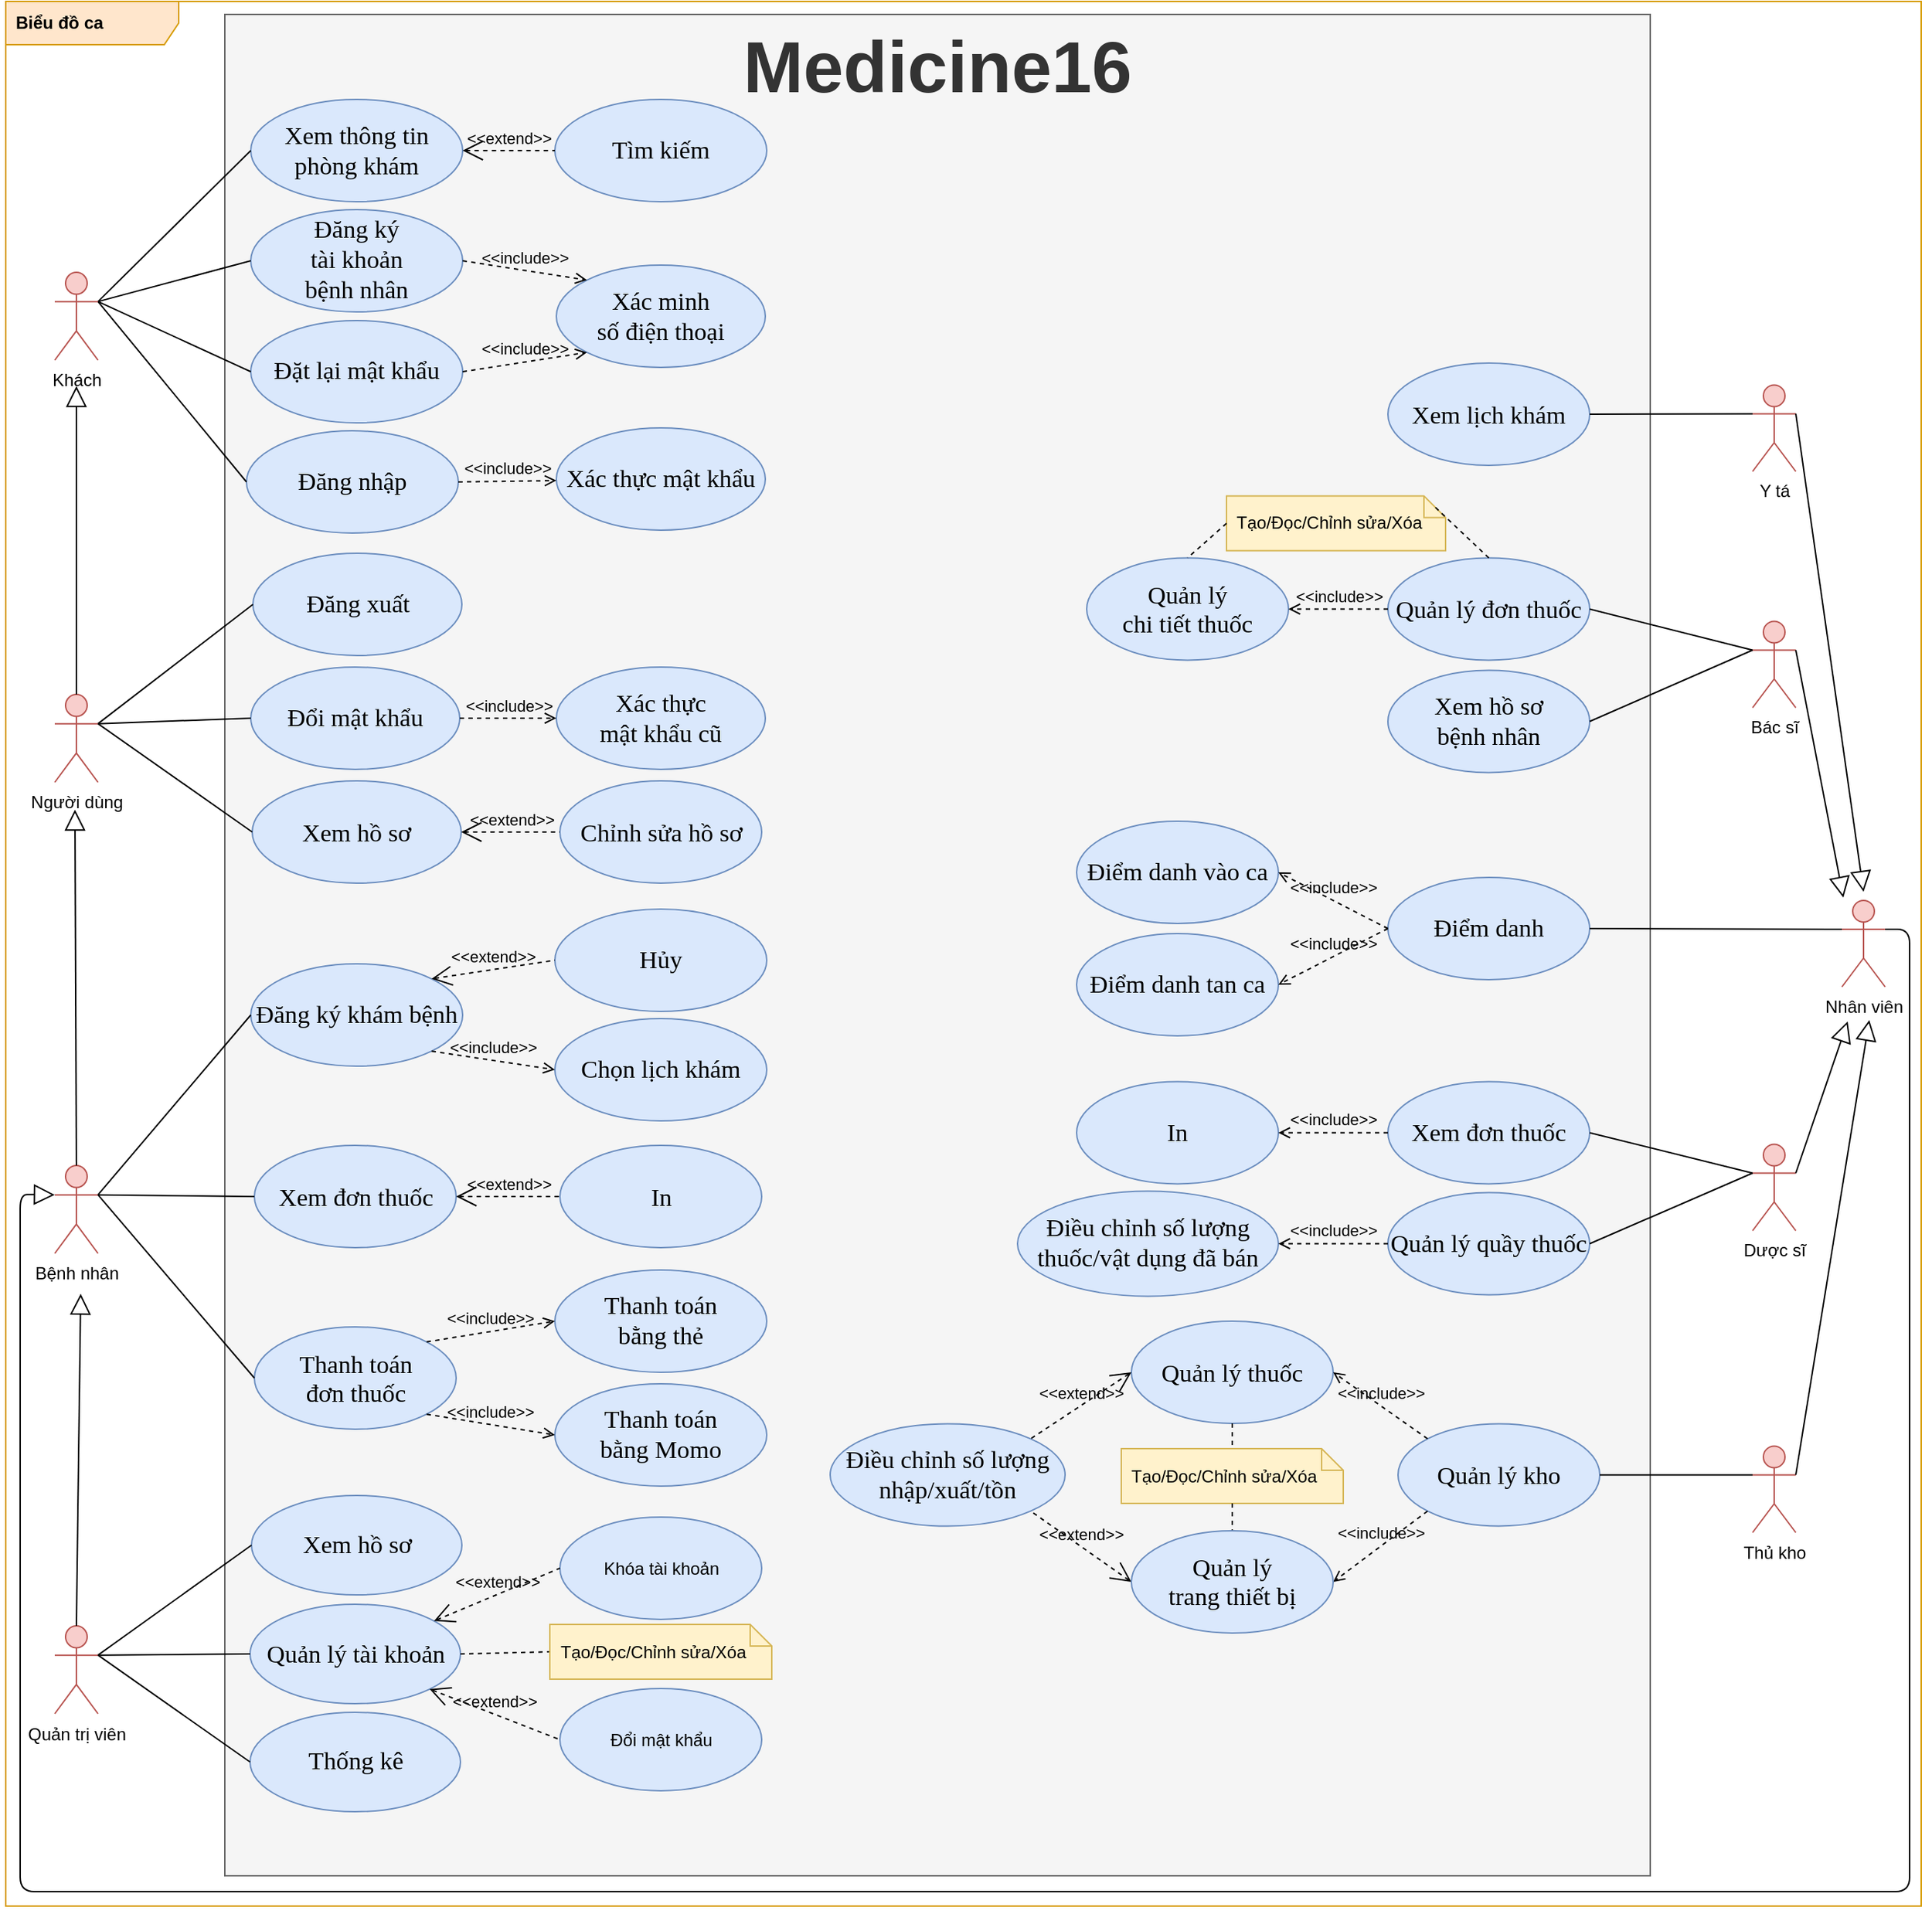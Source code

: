 <mxfile><diagram id="MBymZvRxtM8xUYwRDWeC" name="ca"><mxGraphModel dx="560" dy="373" grid="0" gridSize="10" guides="1" tooltips="1" connect="1" arrows="1" fold="1" page="0" pageScale="1" pageWidth="850" pageHeight="1100" math="0" shadow="0"><root><mxCell id="0"/><mxCell id="1" parent="0"/><mxCell id="150" value="&lt;b&gt;Biểu đồ ca&lt;/b&gt;" style="shape=umlFrame;whiteSpace=wrap;html=1;width=120;height=30;boundedLbl=1;verticalAlign=middle;align=left;spacingLeft=5;fillColor=#ffe6cc;strokeColor=#d79b00;swimlaneFillColor=#FFFFFF;" parent="1" vertex="1"><mxGeometry x="401" y="250" width="1329" height="1322" as="geometry"/></mxCell><mxCell id="11" value="&lt;font style=&quot;font-size: 50px&quot;&gt;Medicine16&lt;/font&gt;" style="shape=rect;html=1;verticalAlign=top;fontStyle=1;whiteSpace=wrap;align=center;fillColor=#f5f5f5;strokeColor=#666666;fontColor=#333333;" parent="1" vertex="1"><mxGeometry x="553" y="259" width="989" height="1292" as="geometry"/></mxCell><mxCell id="12" value="&lt;font face=&quot;times new roman, serif&quot;&gt;&lt;span style=&quot;font-size: 17.333px&quot;&gt;Đăng ký&lt;br&gt;tài khoản&lt;br&gt;bệnh nhân&lt;/span&gt;&lt;/font&gt;" style="ellipse;whiteSpace=wrap;html=1;fillColor=#dae8fc;strokeColor=#6c8ebf;" parent="1" vertex="1"><mxGeometry x="571" y="394.5" width="147" height="71" as="geometry"/></mxCell><mxCell id="14" value="" style="edgeStyle=none;html=1;endArrow=none;verticalAlign=bottom;exitX=0;exitY=0.5;exitDx=0;exitDy=0;entryX=1;entryY=0.333;entryDx=0;entryDy=0;entryPerimeter=0;" parent="1" source="12" target="54" edge="1"><mxGeometry width="160" relative="1" as="geometry"><mxPoint x="812" y="527" as="sourcePoint"/><mxPoint x="446" y="470" as="targetPoint"/></mxGeometry></mxCell><mxCell id="15" value="&lt;font face=&quot;times new roman, serif&quot;&gt;&lt;span style=&quot;font-size: 17.333px&quot;&gt;Đăng nhập&lt;/span&gt;&lt;/font&gt;" style="ellipse;whiteSpace=wrap;html=1;fillColor=#dae8fc;strokeColor=#6c8ebf;" parent="1" vertex="1"><mxGeometry x="568" y="548" width="147" height="71" as="geometry"/></mxCell><mxCell id="16" value="" style="edgeStyle=none;html=1;endArrow=none;verticalAlign=bottom;entryX=1;entryY=0.333;entryDx=0;entryDy=0;entryPerimeter=0;exitX=0;exitY=0.5;exitDx=0;exitDy=0;" parent="1" source="15" target="54" edge="1"><mxGeometry width="160" relative="1" as="geometry"><mxPoint x="997.5" y="403" as="sourcePoint"/><mxPoint x="446" y="470" as="targetPoint"/></mxGeometry></mxCell><mxCell id="17" value="&lt;font face=&quot;times new roman, serif&quot;&gt;&lt;span style=&quot;font-size: 17.333px&quot;&gt;Xem thông tin phòng khám&lt;/span&gt;&lt;/font&gt;" style="ellipse;whiteSpace=wrap;html=1;fillColor=#dae8fc;strokeColor=#6c8ebf;" parent="1" vertex="1"><mxGeometry x="571" y="318" width="147" height="71" as="geometry"/></mxCell><mxCell id="18" value="" style="edgeStyle=none;html=1;endArrow=none;verticalAlign=bottom;exitX=0;exitY=0.5;exitDx=0;exitDy=0;entryX=1;entryY=0.333;entryDx=0;entryDy=0;entryPerimeter=0;" parent="1" source="17" target="54" edge="1"><mxGeometry width="160" relative="1" as="geometry"><mxPoint x="997.5" y="469" as="sourcePoint"/><mxPoint x="446" y="470" as="targetPoint"/></mxGeometry></mxCell><mxCell id="19" value="&lt;font face=&quot;times new roman, serif&quot;&gt;&lt;span style=&quot;font-size: 17.333px&quot;&gt;Xác thực mật khẩu&lt;/span&gt;&lt;/font&gt;" style="ellipse;whiteSpace=wrap;html=1;fillColor=#dae8fc;strokeColor=#6c8ebf;" parent="1" vertex="1"><mxGeometry x="783" y="546" width="145" height="71" as="geometry"/></mxCell><mxCell id="20" value="&amp;lt;&amp;lt;include&amp;gt;&amp;gt;" style="edgeStyle=none;html=1;endArrow=open;verticalAlign=bottom;dashed=1;labelBackgroundColor=none;exitX=1;exitY=0.5;exitDx=0;exitDy=0;" parent="1" source="15" target="19" edge="1"><mxGeometry width="160" relative="1" as="geometry"><mxPoint x="317.0" y="270" as="sourcePoint"/><mxPoint x="921.5" y="710" as="targetPoint"/></mxGeometry></mxCell><mxCell id="21" value="&lt;font face=&quot;times new roman, serif&quot;&gt;&lt;span style=&quot;font-size: 17.333px&quot;&gt;Xác minh&lt;br&gt;số điện thoại&lt;/span&gt;&lt;/font&gt;" style="ellipse;whiteSpace=wrap;html=1;fillColor=#dae8fc;strokeColor=#6c8ebf;" parent="1" vertex="1"><mxGeometry x="783" y="433" width="145" height="71" as="geometry"/></mxCell><mxCell id="22" value="&amp;lt;&amp;lt;include&amp;gt;&amp;gt;" style="edgeStyle=none;html=1;endArrow=open;verticalAlign=bottom;dashed=1;labelBackgroundColor=none;exitX=1;exitY=0.5;exitDx=0;exitDy=0;entryX=0;entryY=0;entryDx=0;entryDy=0;" parent="1" source="12" target="21" edge="1"><mxGeometry width="160" relative="1" as="geometry"><mxPoint x="581.0" y="560" as="sourcePoint"/><mxPoint x="816.5" y="482" as="targetPoint"/></mxGeometry></mxCell><mxCell id="23" value="&lt;font face=&quot;times new roman, serif&quot;&gt;&lt;span style=&quot;font-size: 17.333px&quot;&gt;Đặt lại mật khẩu&lt;/span&gt;&lt;/font&gt;" style="ellipse;whiteSpace=wrap;html=1;fillColor=#dae8fc;strokeColor=#6c8ebf;" parent="1" vertex="1"><mxGeometry x="571" y="471.5" width="147" height="71" as="geometry"/></mxCell><mxCell id="24" value="" style="edgeStyle=none;html=1;endArrow=none;verticalAlign=bottom;exitX=0;exitY=0.5;exitDx=0;exitDy=0;entryX=1;entryY=0.333;entryDx=0;entryDy=0;entryPerimeter=0;" parent="1" source="23" target="54" edge="1"><mxGeometry width="160" relative="1" as="geometry"><mxPoint x="997.5" y="566" as="sourcePoint"/><mxPoint x="446" y="470" as="targetPoint"/></mxGeometry></mxCell><mxCell id="25" value="&amp;lt;&amp;lt;include&amp;gt;&amp;gt;" style="edgeStyle=none;html=1;endArrow=open;verticalAlign=bottom;dashed=1;labelBackgroundColor=none;exitX=1;exitY=0.5;exitDx=0;exitDy=0;entryX=0;entryY=1;entryDx=0;entryDy=0;" parent="1" source="23" target="21" edge="1"><mxGeometry width="160" relative="1" as="geometry"><mxPoint x="581.0" y="463" as="sourcePoint"/><mxPoint x="884.5" y="558" as="targetPoint"/></mxGeometry></mxCell><mxCell id="43" value="&lt;span style=&quot;font-size: 13.0pt ; line-height: 115% ; font-family: &amp;#34;times new roman&amp;#34; , serif&quot;&gt;Xem hồ sơ&lt;/span&gt;" style="ellipse;whiteSpace=wrap;html=1;fillColor=#dae8fc;strokeColor=#6c8ebf;" parent="1" vertex="1"><mxGeometry x="572" y="791" width="145" height="71" as="geometry"/></mxCell><mxCell id="44" value="Người dùng" style="shape=umlActor;verticalLabelPosition=bottom;verticalAlign=top;html=1;fillColor=#f8cecc;strokeColor=#b85450;" parent="1" vertex="1"><mxGeometry x="435" y="731" width="30" height="61" as="geometry"/></mxCell><mxCell id="45" value="" style="edgeStyle=none;html=1;endArrow=none;verticalAlign=bottom;exitX=1;exitY=0.333;exitDx=0;exitDy=0;exitPerimeter=0;entryX=0;entryY=0.5;entryDx=0;entryDy=0;" parent="1" source="44" target="43" edge="1"><mxGeometry width="160" relative="1" as="geometry"><mxPoint x="475" y="730" as="sourcePoint"/><mxPoint x="585" y="694" as="targetPoint"/></mxGeometry></mxCell><mxCell id="46" value="&lt;span style=&quot;font-size: 13.0pt ; line-height: 115% ; font-family: &amp;#34;times new roman&amp;#34; , serif&quot;&gt;Chỉnh sửa hồ sơ&lt;/span&gt;" style="ellipse;whiteSpace=wrap;html=1;fillColor=#dae8fc;strokeColor=#6c8ebf;" parent="1" vertex="1"><mxGeometry x="785.5" y="791" width="140" height="71" as="geometry"/></mxCell><mxCell id="47" value="&amp;lt;&amp;lt;extend&amp;gt;&amp;gt;" style="edgeStyle=none;html=1;startArrow=open;endArrow=none;startSize=12;verticalAlign=bottom;dashed=1;labelBackgroundColor=none;exitX=1;exitY=0.5;exitDx=0;exitDy=0;entryX=0;entryY=0.5;entryDx=0;entryDy=0;" parent="1" source="43" target="46" edge="1"><mxGeometry width="160" relative="1" as="geometry"><mxPoint x="736" y="790" as="sourcePoint"/><mxPoint x="896" y="790" as="targetPoint"/></mxGeometry></mxCell><mxCell id="48" value="&lt;font face=&quot;times new roman, serif&quot;&gt;&lt;span style=&quot;font-size: 17.333px&quot;&gt;Đăng xuất&lt;/span&gt;&lt;/font&gt;" style="ellipse;whiteSpace=wrap;html=1;fillColor=#dae8fc;strokeColor=#6c8ebf;" parent="1" vertex="1"><mxGeometry x="572.5" y="633" width="145" height="71" as="geometry"/></mxCell><mxCell id="49" value="" style="edgeStyle=none;html=1;endArrow=none;verticalAlign=bottom;exitX=1;exitY=0.333;exitDx=0;exitDy=0;exitPerimeter=0;entryX=0;entryY=0.5;entryDx=0;entryDy=0;" parent="1" source="44" target="48" edge="1"><mxGeometry width="160" relative="1" as="geometry"><mxPoint x="490" y="725" as="sourcePoint"/><mxPoint x="600" y="772" as="targetPoint"/></mxGeometry></mxCell><mxCell id="50" value="&lt;font face=&quot;times new roman, serif&quot;&gt;&lt;span style=&quot;font-size: 17.333px&quot;&gt;Đổi mật khẩu&lt;/span&gt;&lt;/font&gt;" style="ellipse;whiteSpace=wrap;html=1;fillColor=#dae8fc;strokeColor=#6c8ebf;" parent="1" vertex="1"><mxGeometry x="571" y="712" width="145" height="71" as="geometry"/></mxCell><mxCell id="51" value="" style="edgeStyle=none;html=1;endArrow=none;verticalAlign=bottom;exitX=1;exitY=0.333;exitDx=0;exitDy=0;exitPerimeter=0;entryX=0;entryY=0.5;entryDx=0;entryDy=0;" parent="1" source="44" target="50" edge="1"><mxGeometry width="160" relative="1" as="geometry"><mxPoint x="475" y="723" as="sourcePoint"/><mxPoint x="582.5" y="678" as="targetPoint"/></mxGeometry></mxCell><mxCell id="52" value="&lt;font face=&quot;times new roman, serif&quot;&gt;&lt;span style=&quot;font-size: 17.333px&quot;&gt;Xác thực&lt;br&gt;mật khẩu cũ&lt;/span&gt;&lt;/font&gt;" style="ellipse;whiteSpace=wrap;html=1;fillColor=#dae8fc;strokeColor=#6c8ebf;" parent="1" vertex="1"><mxGeometry x="783" y="712" width="145" height="71" as="geometry"/></mxCell><mxCell id="53" value="&amp;lt;&amp;lt;include&amp;gt;&amp;gt;" style="edgeStyle=none;html=1;endArrow=open;verticalAlign=bottom;dashed=1;labelBackgroundColor=none;exitX=1;exitY=0.5;exitDx=0;exitDy=0;entryX=0;entryY=0.5;entryDx=0;entryDy=0;" parent="1" source="50" target="52" edge="1"><mxGeometry width="160" relative="1" as="geometry"><mxPoint x="803.001" y="884.002" as="sourcePoint"/><mxPoint x="793" y="751" as="targetPoint"/></mxGeometry></mxCell><mxCell id="54" value="Khách" style="shape=umlActor;verticalLabelPosition=bottom;verticalAlign=top;html=1;fillColor=#f8cecc;strokeColor=#b85450;" parent="1" vertex="1"><mxGeometry x="435" y="438" width="30" height="61" as="geometry"/></mxCell><mxCell id="55" value="" style="edgeStyle=none;html=1;endArrow=block;endFill=0;endSize=12;verticalAlign=bottom;exitX=0.5;exitY=0;exitDx=0;exitDy=0;exitPerimeter=0;" parent="1" source="44" edge="1"><mxGeometry width="160" relative="1" as="geometry"><mxPoint x="665" y="647" as="sourcePoint"/><mxPoint x="450" y="517" as="targetPoint"/></mxGeometry></mxCell><mxCell id="73" value="&lt;span lang=&quot;EN-US&quot; style=&quot;font-size: 13.0pt ; line-height: 115% ; font-family: &amp;#34;times new roman&amp;#34; , serif&quot;&gt;Quản&lt;/span&gt;&lt;span style=&quot;font-size: 13.0pt ; line-height: 115% ; font-family: &amp;#34;times new roman&amp;#34; , serif&quot;&gt; lý tài khoản&lt;/span&gt;" style="ellipse;whiteSpace=wrap;html=1;fillColor=#dae8fc;strokeColor=#6c8ebf;" parent="1" vertex="1"><mxGeometry x="570.5" y="1362.5" width="146" height="69" as="geometry"/></mxCell><mxCell id="74" value="Quản trị viên" style="shape=umlActor;verticalLabelPosition=bottom;verticalAlign=top;html=1;fillColor=#f8cecc;strokeColor=#b85450;" parent="1" vertex="1"><mxGeometry x="435" y="1377.5" width="30" height="61" as="geometry"/></mxCell><mxCell id="75" value="" style="edgeStyle=none;html=1;endArrow=none;verticalAlign=bottom;exitX=1;exitY=0.333;exitDx=0;exitDy=0;exitPerimeter=0;entryX=0;entryY=0.5;entryDx=0;entryDy=0;" parent="1" source="74" target="73" edge="1"><mxGeometry width="160" relative="1" as="geometry"><mxPoint x="461" y="1439.5" as="sourcePoint"/><mxPoint x="741" y="1544.5" as="targetPoint"/></mxGeometry></mxCell><mxCell id="76" value="" style="endArrow=none;dashed=1;html=1;entryX=0;entryY=0.5;entryDx=0;entryDy=0;entryPerimeter=0;exitX=1;exitY=0.5;exitDx=0;exitDy=0;" parent="1" source="73" target="77" edge="1"><mxGeometry width="50" height="50" relative="1" as="geometry"><mxPoint x="717" y="1393.5" as="sourcePoint"/><mxPoint x="761.0" y="1399.5" as="targetPoint"/></mxGeometry></mxCell><mxCell id="77" value="Tạo/Đọc/Chỉnh sửa/Xóa" style="shape=note;size=15;spacingLeft=5;align=left;whiteSpace=wrap;fillColor=#fff2cc;strokeColor=#d6b656;" parent="1" vertex="1"><mxGeometry x="778.5" y="1376.5" width="154" height="38" as="geometry"/></mxCell><mxCell id="78" value="&lt;span style=&quot;text-align: left&quot;&gt;Khóa tài khoản&lt;/span&gt;" style="ellipse;whiteSpace=wrap;html=1;fillColor=#dae8fc;strokeColor=#6c8ebf;" parent="1" vertex="1"><mxGeometry x="785.5" y="1302" width="140" height="71" as="geometry"/></mxCell><mxCell id="79" value="&amp;lt;&amp;lt;extend&amp;gt;&amp;gt;" style="edgeStyle=none;html=1;startArrow=open;endArrow=none;startSize=12;verticalAlign=bottom;dashed=1;labelBackgroundColor=none;entryX=0;entryY=0.5;entryDx=0;entryDy=0;" parent="1" source="73" target="78" edge="1"><mxGeometry width="160" relative="1" as="geometry"><mxPoint x="713" y="1400.5" as="sourcePoint"/><mxPoint x="889" y="1436.5" as="targetPoint"/></mxGeometry></mxCell><mxCell id="80" value="&lt;span style=&quot;text-align: left&quot;&gt;Đổi mật khẩu&lt;/span&gt;" style="ellipse;whiteSpace=wrap;html=1;fillColor=#dae8fc;strokeColor=#6c8ebf;" parent="1" vertex="1"><mxGeometry x="785.5" y="1421" width="140" height="71" as="geometry"/></mxCell><mxCell id="81" value="&amp;lt;&amp;lt;extend&amp;gt;&amp;gt;" style="edgeStyle=none;html=1;startArrow=open;endArrow=none;startSize=12;verticalAlign=bottom;dashed=1;labelBackgroundColor=none;entryX=0;entryY=0.5;entryDx=0;entryDy=0;exitX=1;exitY=1;exitDx=0;exitDy=0;" parent="1" source="73" target="80" edge="1"><mxGeometry width="160" relative="1" as="geometry"><mxPoint x="706.848" y="1387.605" as="sourcePoint"/><mxPoint x="899" y="1446.5" as="targetPoint"/></mxGeometry></mxCell><mxCell id="82" value="&lt;font face=&quot;times new roman, serif&quot;&gt;&lt;span style=&quot;font-size: 17.333px&quot;&gt;Thống kê&lt;/span&gt;&lt;/font&gt;" style="ellipse;whiteSpace=wrap;html=1;fillColor=#dae8fc;strokeColor=#6c8ebf;" parent="1" vertex="1"><mxGeometry x="570.5" y="1437.5" width="146" height="69" as="geometry"/></mxCell><mxCell id="83" value="" style="edgeStyle=none;html=1;endArrow=none;verticalAlign=bottom;entryX=0;entryY=0.5;entryDx=0;entryDy=0;exitX=1;exitY=0.333;exitDx=0;exitDy=0;exitPerimeter=0;" parent="1" source="74" target="82" edge="1"><mxGeometry width="160" relative="1" as="geometry"><mxPoint x="475" y="1467.5" as="sourcePoint"/><mxPoint x="578.0" y="1409.5" as="targetPoint"/></mxGeometry></mxCell><mxCell id="85" value="Bệnh nhân" style="shape=umlActor;verticalLabelPosition=bottom;verticalAlign=top;html=1;fillColor=#f8cecc;strokeColor=#b85450;" parent="1" vertex="1"><mxGeometry x="435" y="1058" width="30" height="61" as="geometry"/></mxCell><mxCell id="86" value="&lt;font face=&quot;times new roman, serif&quot;&gt;&lt;span style=&quot;font-size: 17.333px&quot;&gt;Đăng ký khám bệnh&lt;/span&gt;&lt;/font&gt;" style="ellipse;whiteSpace=wrap;html=1;fillColor=#dae8fc;strokeColor=#6c8ebf;" parent="1" vertex="1"><mxGeometry x="571" y="918" width="147" height="71" as="geometry"/></mxCell><mxCell id="87" value="" style="edgeStyle=none;html=1;endArrow=none;verticalAlign=bottom;exitX=0;exitY=0.5;exitDx=0;exitDy=0;entryX=1;entryY=0.333;entryDx=0;entryDy=0;entryPerimeter=0;" parent="1" source="86" target="85" edge="1"><mxGeometry width="160" relative="1" as="geometry"><mxPoint x="419.5" y="1128" as="sourcePoint"/><mxPoint x="529.5" y="994" as="targetPoint"/></mxGeometry></mxCell><mxCell id="88" value="&lt;font face=&quot;times new roman, serif&quot;&gt;&lt;span style=&quot;font-size: 17.333px&quot;&gt;Chọn lịch khám&lt;/span&gt;&lt;/font&gt;" style="ellipse;whiteSpace=wrap;html=1;fillColor=#dae8fc;strokeColor=#6c8ebf;" parent="1" vertex="1"><mxGeometry x="782" y="956" width="147" height="71" as="geometry"/></mxCell><mxCell id="89" value="&amp;lt;&amp;lt;include&amp;gt;&amp;gt;" style="edgeStyle=none;html=1;endArrow=open;verticalAlign=bottom;dashed=1;labelBackgroundColor=none;entryX=0;entryY=0.5;entryDx=0;entryDy=0;exitX=1;exitY=1;exitDx=0;exitDy=0;" parent="1" source="86" target="88" edge="1"><mxGeometry width="160" relative="1" as="geometry"><mxPoint x="563" y="1023" as="sourcePoint"/><mxPoint x="723" y="1023" as="targetPoint"/></mxGeometry></mxCell><mxCell id="90" value="&lt;font face=&quot;times new roman, serif&quot;&gt;&lt;span style=&quot;font-size: 17.333px&quot;&gt;Hủy&lt;/span&gt;&lt;/font&gt;" style="ellipse;whiteSpace=wrap;html=1;fillColor=#dae8fc;strokeColor=#6c8ebf;" parent="1" vertex="1"><mxGeometry x="782" y="880" width="147" height="71" as="geometry"/></mxCell><mxCell id="91" value="&amp;lt;&amp;lt;extend&amp;gt;&amp;gt;" style="edgeStyle=none;html=1;startArrow=open;endArrow=none;startSize=12;verticalAlign=bottom;dashed=1;labelBackgroundColor=none;entryX=0;entryY=0.5;entryDx=0;entryDy=0;exitX=1;exitY=0;exitDx=0;exitDy=0;" parent="1" source="86" target="90" edge="1"><mxGeometry width="160" relative="1" as="geometry"><mxPoint x="766" y="935" as="sourcePoint"/><mxPoint x="715" y="822" as="targetPoint"/></mxGeometry></mxCell><mxCell id="92" value="&lt;span style=&quot;font-size: 13pt ; line-height: 19.933px ; font-family: &amp;#34;times new roman&amp;#34; , serif&quot;&gt;Xem đơn thuốc&lt;/span&gt;" style="ellipse;whiteSpace=wrap;html=1;fillColor=#dae8fc;strokeColor=#6c8ebf;" parent="1" vertex="1"><mxGeometry x="573.5" y="1044" width="140" height="71" as="geometry"/></mxCell><mxCell id="93" value="" style="edgeStyle=none;html=1;endArrow=none;verticalAlign=bottom;entryX=1;entryY=0.333;entryDx=0;entryDy=0;entryPerimeter=0;exitX=0;exitY=0.5;exitDx=0;exitDy=0;" parent="1" source="92" target="85" edge="1"><mxGeometry width="160" relative="1" as="geometry"><mxPoint x="546" y="1154" as="sourcePoint"/><mxPoint x="546" y="1171" as="targetPoint"/></mxGeometry></mxCell><mxCell id="94" value="&lt;span style=&quot;font-size: 13pt ; line-height: 19.933px ; font-family: &amp;#34;times new roman&amp;#34; , serif&quot;&gt;In&lt;/span&gt;" style="ellipse;whiteSpace=wrap;html=1;fillColor=#dae8fc;strokeColor=#6c8ebf;" parent="1" vertex="1"><mxGeometry x="785.5" y="1044" width="140" height="71" as="geometry"/></mxCell><mxCell id="95" value="&amp;lt;&amp;lt;extend&amp;gt;&amp;gt;" style="edgeStyle=none;html=1;startArrow=open;endArrow=none;startSize=12;verticalAlign=bottom;dashed=1;labelBackgroundColor=none;entryX=0;entryY=0.5;entryDx=0;entryDy=0;exitX=1;exitY=0.5;exitDx=0;exitDy=0;" parent="1" source="92" target="94" edge="1"><mxGeometry width="160" relative="1" as="geometry"><mxPoint x="717" y="1191" as="sourcePoint"/><mxPoint x="795.5" y="919" as="targetPoint"/></mxGeometry></mxCell><mxCell id="96" value="&lt;span style=&quot;font-size: 13pt ; line-height: 19.933px ; font-family: &amp;#34;times new roman&amp;#34; , serif&quot;&gt;Thanh toán&lt;br&gt;đơn thuốc&lt;/span&gt;" style="ellipse;whiteSpace=wrap;html=1;fillColor=#dae8fc;strokeColor=#6c8ebf;" parent="1" vertex="1"><mxGeometry x="573.5" y="1170" width="140" height="71" as="geometry"/></mxCell><mxCell id="97" value="" style="edgeStyle=none;html=1;endArrow=none;verticalAlign=bottom;exitX=0;exitY=0.5;exitDx=0;exitDy=0;entryX=1;entryY=0.333;entryDx=0;entryDy=0;entryPerimeter=0;" parent="1" source="96" target="85" edge="1"><mxGeometry width="160" relative="1" as="geometry"><mxPoint x="1000.5" y="984" as="sourcePoint"/><mxPoint x="505" y="1174" as="targetPoint"/></mxGeometry></mxCell><mxCell id="98" value="&lt;font face=&quot;times new roman, serif&quot;&gt;&lt;span style=&quot;font-size: 17.333px&quot;&gt;Thanh toán&lt;br&gt;bằng thẻ&lt;/span&gt;&lt;/font&gt;" style="ellipse;whiteSpace=wrap;html=1;fillColor=#dae8fc;strokeColor=#6c8ebf;" parent="1" vertex="1"><mxGeometry x="782" y="1130.5" width="147" height="71" as="geometry"/></mxCell><mxCell id="99" value="&amp;lt;&amp;lt;include&amp;gt;&amp;gt;" style="edgeStyle=none;html=1;endArrow=open;verticalAlign=bottom;dashed=1;labelBackgroundColor=none;exitX=1;exitY=0;exitDx=0;exitDy=0;entryX=0;entryY=0.5;entryDx=0;entryDy=0;" parent="1" source="96" target="98" edge="1"><mxGeometry width="160" relative="1" as="geometry"><mxPoint x="875.205" y="1008.833" as="sourcePoint"/><mxPoint x="782" y="1375" as="targetPoint"/></mxGeometry></mxCell><mxCell id="100" value="&lt;font face=&quot;times new roman, serif&quot;&gt;&lt;span style=&quot;font-size: 17.333px&quot;&gt;Thanh toán&lt;br&gt;bằng Momo&lt;/span&gt;&lt;/font&gt;" style="ellipse;whiteSpace=wrap;html=1;fillColor=#dae8fc;strokeColor=#6c8ebf;" parent="1" vertex="1"><mxGeometry x="782" y="1209.5" width="147" height="71" as="geometry"/></mxCell><mxCell id="101" value="&amp;lt;&amp;lt;include&amp;gt;&amp;gt;" style="edgeStyle=none;html=1;endArrow=open;verticalAlign=bottom;dashed=1;labelBackgroundColor=none;exitX=1;exitY=1;exitDx=0;exitDy=0;entryX=0;entryY=0.5;entryDx=0;entryDy=0;" parent="1" source="96" target="100" edge="1"><mxGeometry width="160" relative="1" as="geometry"><mxPoint x="857" y="1334" as="sourcePoint"/><mxPoint x="777.5" y="1289" as="targetPoint"/></mxGeometry></mxCell><mxCell id="102" value="" style="edgeStyle=none;html=1;endArrow=block;endFill=0;endSize=12;verticalAlign=bottom;exitX=0.5;exitY=0;exitDx=0;exitDy=0;exitPerimeter=0;" parent="1" source="74" edge="1"><mxGeometry width="160" relative="1" as="geometry"><mxPoint x="482" y="983" as="sourcePoint"/><mxPoint x="453" y="1147" as="targetPoint"/></mxGeometry></mxCell><mxCell id="106" value="&lt;span style=&quot;font-size: 13.0pt ; line-height: 115% ; font-family: &amp;#34;times new roman&amp;#34; , serif&quot;&gt;Xem lịch khám&lt;/span&gt;" style="ellipse;whiteSpace=wrap;html=1;fillColor=#dae8fc;strokeColor=#6c8ebf;" parent="1" vertex="1"><mxGeometry x="1360" y="501" width="140" height="71" as="geometry"/></mxCell><mxCell id="107" value="Y tá" style="shape=umlActor;verticalLabelPosition=bottom;verticalAlign=top;html=1;fillColor=#f8cecc;strokeColor=#b85450;" parent="1" vertex="1"><mxGeometry x="1613" y="516.25" width="30" height="60" as="geometry"/></mxCell><mxCell id="108" value="" style="edgeStyle=none;html=1;endArrow=none;verticalAlign=bottom;exitX=0;exitY=0.333;exitDx=0;exitDy=0;exitPerimeter=0;entryX=1;entryY=0.5;entryDx=0;entryDy=0;" parent="1" source="107" target="106" edge="1"><mxGeometry width="160" relative="1" as="geometry"><mxPoint x="1380" y="590" as="sourcePoint"/><mxPoint x="1490" y="513" as="targetPoint"/></mxGeometry></mxCell><mxCell id="110" value="Bác sĩ" style="shape=umlActor;verticalLabelPosition=bottom;verticalAlign=top;html=1;fillColor=#f8cecc;strokeColor=#b85450;" parent="1" vertex="1"><mxGeometry x="1613" y="680.25" width="30" height="60" as="geometry"/></mxCell><mxCell id="111" value="&lt;span lang=&quot;EN-US&quot; style=&quot;font-size: 13pt ; line-height: 19.933px ; font-family: &amp;#34;times new roman&amp;#34; , serif&quot;&gt;Quản&lt;/span&gt;&lt;span style=&quot;font-size: 13pt ; line-height: 19.933px ; font-family: &amp;#34;times new roman&amp;#34; , serif&quot;&gt;&amp;nbsp;lý đơn thuốc&lt;/span&gt;" style="ellipse;whiteSpace=wrap;html=1;fillColor=#dae8fc;strokeColor=#6c8ebf;" parent="1" vertex="1"><mxGeometry x="1360" y="636.25" width="140" height="71" as="geometry"/></mxCell><mxCell id="112" value="" style="edgeStyle=none;html=1;endArrow=none;verticalAlign=bottom;entryX=1;entryY=0.5;entryDx=0;entryDy=0;exitX=0;exitY=0.333;exitDx=0;exitDy=0;exitPerimeter=0;" parent="1" source="110" target="111" edge="1"><mxGeometry width="160" relative="1" as="geometry"><mxPoint x="1613" y="709.75" as="sourcePoint"/><mxPoint x="1357" y="693.75" as="targetPoint"/></mxGeometry></mxCell><mxCell id="113" value="Tạo/Đọc/Chỉnh sửa/Xóa" style="shape=note;size=15;spacingLeft=5;align=left;whiteSpace=wrap;fillColor=#fff2cc;strokeColor=#d6b656;" parent="1" vertex="1"><mxGeometry x="1248" y="593.25" width="152" height="38" as="geometry"/></mxCell><mxCell id="114" value="" style="endArrow=none;dashed=1;html=1;exitX=0.5;exitY=0;exitDx=0;exitDy=0;entryX=0;entryY=0;entryDx=144.5;entryDy=7.5;entryPerimeter=0;" parent="1" source="111" target="113" edge="1"><mxGeometry width="50" height="50" relative="1" as="geometry"><mxPoint x="1657" y="841.75" as="sourcePoint"/><mxPoint x="1430" y="588.75" as="targetPoint"/></mxGeometry></mxCell><mxCell id="115" value="&lt;span lang=&quot;EN-US&quot; style=&quot;font-size: 13pt ; line-height: 19.933px ; font-family: &amp;#34;times new roman&amp;#34; , serif&quot;&gt;Quản&lt;/span&gt;&lt;span style=&quot;font-size: 13pt ; line-height: 19.933px ; font-family: &amp;#34;times new roman&amp;#34; , serif&quot;&gt;&amp;nbsp;lý&lt;br&gt;chi tiết thuốc&lt;/span&gt;" style="ellipse;whiteSpace=wrap;html=1;fillColor=#dae8fc;strokeColor=#6c8ebf;" parent="1" vertex="1"><mxGeometry x="1151" y="636.25" width="140" height="71" as="geometry"/></mxCell><mxCell id="116" value="&amp;lt;&amp;lt;include&amp;gt;&amp;gt;" style="edgeStyle=none;html=1;endArrow=open;verticalAlign=bottom;dashed=1;labelBackgroundColor=none;entryX=1;entryY=0.5;entryDx=0;entryDy=0;exitX=0;exitY=0.5;exitDx=0;exitDy=0;" parent="1" source="111" target="115" edge="1"><mxGeometry width="160" relative="1" as="geometry"><mxPoint x="1353" y="687.75" as="sourcePoint"/><mxPoint x="1587" y="806.75" as="targetPoint"/></mxGeometry></mxCell><mxCell id="117" value="" style="endArrow=none;dashed=1;html=1;entryX=0.5;entryY=0;entryDx=0;entryDy=0;exitX=0;exitY=0.5;exitDx=0;exitDy=0;exitPerimeter=0;" parent="1" source="113" target="115" edge="1"><mxGeometry width="50" height="50" relative="1" as="geometry"><mxPoint x="1259" y="583.75" as="sourcePoint"/><mxPoint x="1490" y="587.25" as="targetPoint"/></mxGeometry></mxCell><mxCell id="118" value="&lt;font face=&quot;times new roman, serif&quot;&gt;&lt;span style=&quot;font-size: 17.333px&quot;&gt;Xem hồ sơ&lt;br&gt;bệnh nhân&lt;/span&gt;&lt;/font&gt;" style="ellipse;whiteSpace=wrap;html=1;fillColor=#dae8fc;strokeColor=#6c8ebf;" parent="1" vertex="1"><mxGeometry x="1360" y="714.25" width="140" height="71" as="geometry"/></mxCell><mxCell id="119" value="" style="edgeStyle=none;html=1;endArrow=none;verticalAlign=bottom;entryX=1;entryY=0.5;entryDx=0;entryDy=0;exitX=0;exitY=0.333;exitDx=0;exitDy=0;exitPerimeter=0;" parent="1" source="110" target="118" edge="1"><mxGeometry width="160" relative="1" as="geometry"><mxPoint x="1626" y="727.75" as="sourcePoint"/><mxPoint x="1370" y="672.75" as="targetPoint"/></mxGeometry></mxCell><mxCell id="120" value="Dược sĩ" style="shape=umlActor;verticalLabelPosition=bottom;verticalAlign=top;html=1;fillColor=#f8cecc;strokeColor=#b85450;" parent="1" vertex="1"><mxGeometry x="1613" y="1043.25" width="30" height="60" as="geometry"/></mxCell><mxCell id="121" value="&lt;span style=&quot;font-size: 13pt ; line-height: 19.933px ; font-family: &amp;#34;times new roman&amp;#34; , serif&quot;&gt;Xem đơn thuốc&lt;/span&gt;" style="ellipse;whiteSpace=wrap;html=1;fillColor=#dae8fc;strokeColor=#6c8ebf;" parent="1" vertex="1"><mxGeometry x="1360" y="999.75" width="140" height="71" as="geometry"/></mxCell><mxCell id="122" value="" style="edgeStyle=none;html=1;endArrow=none;verticalAlign=bottom;exitX=0;exitY=0.333;exitDx=0;exitDy=0;exitPerimeter=0;entryX=1;entryY=0.5;entryDx=0;entryDy=0;" parent="1" source="120" target="121" edge="1"><mxGeometry width="160" relative="1" as="geometry"><mxPoint x="1623" y="1025.25" as="sourcePoint"/><mxPoint x="1730.0" y="1026.25" as="targetPoint"/></mxGeometry></mxCell><mxCell id="123" value="&lt;span style=&quot;font-size: 13pt ; line-height: 19.933px ; font-family: &amp;#34;times new roman&amp;#34; , serif&quot;&gt;In&lt;/span&gt;" style="ellipse;whiteSpace=wrap;html=1;fillColor=#dae8fc;strokeColor=#6c8ebf;" parent="1" vertex="1"><mxGeometry x="1144" y="999.75" width="140" height="71" as="geometry"/></mxCell><mxCell id="124" value="&amp;lt;&amp;lt;include&amp;gt;&amp;gt;" style="edgeStyle=none;html=1;endArrow=open;verticalAlign=bottom;dashed=1;labelBackgroundColor=none;entryX=1;entryY=0.5;entryDx=0;entryDy=0;exitX=0;exitY=0.5;exitDx=0;exitDy=0;" parent="1" source="121" target="123" edge="1"><mxGeometry width="160" relative="1" as="geometry"><mxPoint x="1870" y="1026.25" as="sourcePoint"/><mxPoint x="1956" y="1026.25" as="targetPoint"/></mxGeometry></mxCell><mxCell id="125" value="&lt;span style=&quot;font-size: 13pt ; line-height: 19.933px ; font-family: &amp;#34;times new roman&amp;#34; , serif&quot;&gt;Quản lý quầy thuốc&lt;/span&gt;" style="ellipse;whiteSpace=wrap;html=1;fillColor=#dae8fc;strokeColor=#6c8ebf;" parent="1" vertex="1"><mxGeometry x="1360" y="1076.75" width="140" height="71" as="geometry"/></mxCell><mxCell id="126" value="" style="edgeStyle=none;html=1;endArrow=none;verticalAlign=bottom;exitX=0;exitY=0.333;exitDx=0;exitDy=0;exitPerimeter=0;entryX=1;entryY=0.5;entryDx=0;entryDy=0;" parent="1" source="120" target="125" edge="1"><mxGeometry width="160" relative="1" as="geometry"><mxPoint x="1623" y="1158.25" as="sourcePoint"/><mxPoint x="1730.5" y="1120.25" as="targetPoint"/></mxGeometry></mxCell><mxCell id="127" value="&lt;span style=&quot;font-family: &amp;#34;times new roman&amp;#34; , serif ; font-size: 17.333px&quot;&gt;Điều chỉnh số lượng thuốc/vật dụng đã bán&lt;/span&gt;" style="ellipse;whiteSpace=wrap;html=1;fillColor=#dae8fc;strokeColor=#6c8ebf;" parent="1" vertex="1"><mxGeometry x="1103" y="1075.75" width="181" height="73" as="geometry"/></mxCell><mxCell id="128" value="&amp;lt;&amp;lt;include&amp;gt;&amp;gt;" style="edgeStyle=none;html=1;endArrow=open;verticalAlign=bottom;dashed=1;labelBackgroundColor=none;entryX=1;entryY=0.5;entryDx=0;entryDy=0;exitX=0;exitY=0.5;exitDx=0;exitDy=0;" parent="1" source="125" target="127" edge="1"><mxGeometry width="160" relative="1" as="geometry"><mxPoint x="1348" y="1173.25" as="sourcePoint"/><mxPoint x="1954.5" y="1120.25" as="targetPoint"/></mxGeometry></mxCell><mxCell id="130" value="&lt;span lang=&quot;EN-US&quot; style=&quot;font-size: 13pt ; line-height: 19.933px ; font-family: &amp;#34;times new roman&amp;#34; , serif&quot;&gt;Quản&lt;/span&gt;&lt;span style=&quot;font-size: 13pt ; line-height: 19.933px ; font-family: &amp;#34;times new roman&amp;#34; , serif&quot;&gt;&amp;nbsp;lý kho&lt;/span&gt;" style="ellipse;whiteSpace=wrap;html=1;fillColor=#dae8fc;strokeColor=#6c8ebf;" parent="1" vertex="1"><mxGeometry x="1367" y="1237.25" width="140" height="71" as="geometry"/></mxCell><mxCell id="131" value="" style="edgeStyle=none;html=1;endArrow=none;verticalAlign=bottom;exitX=0;exitY=0.333;exitDx=0;exitDy=0;exitPerimeter=0;entryX=1;entryY=0.5;entryDx=0;entryDy=0;" parent="1" source="132" target="130" edge="1"><mxGeometry width="160" relative="1" as="geometry"><mxPoint x="1559" y="1132.75" as="sourcePoint"/><mxPoint x="1669" y="903.75" as="targetPoint"/></mxGeometry></mxCell><mxCell id="132" value="Thủ kho" style="shape=umlActor;verticalLabelPosition=bottom;verticalAlign=top;html=1;fillColor=#f8cecc;strokeColor=#b85450;" parent="1" vertex="1"><mxGeometry x="1613" y="1252.75" width="30" height="60" as="geometry"/></mxCell><mxCell id="133" value="&lt;span lang=&quot;EN-US&quot; style=&quot;font-size: 13.0pt ; line-height: 115% ; font-family: &amp;#34;times new roman&amp;#34; , serif&quot;&gt;Quản&lt;/span&gt;&lt;span style=&quot;font-size: 13.0pt ; line-height: 115% ; font-family: &amp;#34;times new roman&amp;#34; , serif&quot;&gt; lý thuốc&lt;/span&gt;" style="ellipse;whiteSpace=wrap;html=1;fillColor=#dae8fc;strokeColor=#6c8ebf;" parent="1" vertex="1"><mxGeometry x="1182" y="1166" width="140" height="71" as="geometry"/></mxCell><mxCell id="134" value="&amp;lt;&amp;lt;include&amp;gt;&amp;gt;" style="edgeStyle=none;html=1;endArrow=open;verticalAlign=bottom;dashed=1;labelBackgroundColor=none;entryX=1;entryY=0.5;entryDx=0;entryDy=0;exitX=0;exitY=0;exitDx=0;exitDy=0;" parent="1" source="130" target="133" edge="1"><mxGeometry width="160" relative="1" as="geometry"><mxPoint x="2221.721" y="1262.352" as="sourcePoint"/><mxPoint x="2142.5" y="1307.75" as="targetPoint"/></mxGeometry></mxCell><mxCell id="135" value="&lt;span style=&quot;font-family: &amp;#34;times new roman&amp;#34; , serif ; font-size: 17.333px&quot;&gt;Điều chỉnh số lượng nhập/xuất/tồn&lt;/span&gt;" style="ellipse;whiteSpace=wrap;html=1;fillColor=#dae8fc;strokeColor=#6c8ebf;" parent="1" vertex="1"><mxGeometry x="973" y="1237.25" width="163" height="71" as="geometry"/></mxCell><mxCell id="136" value="&amp;lt;&amp;lt;extend&amp;gt;&amp;gt;" style="edgeStyle=none;html=1;startArrow=open;endArrow=none;startSize=12;verticalAlign=bottom;dashed=1;labelBackgroundColor=none;entryX=1;entryY=0;entryDx=0;entryDy=0;exitX=0;exitY=0.5;exitDx=0;exitDy=0;" parent="1" source="133" target="135" edge="1"><mxGeometry width="160" relative="1" as="geometry"><mxPoint x="1993" y="1237.75" as="sourcePoint"/><mxPoint x="2014" y="1276.75" as="targetPoint"/></mxGeometry></mxCell><mxCell id="137" value="&amp;lt;&amp;lt;include&amp;gt;&amp;gt;" style="edgeStyle=none;html=1;endArrow=open;verticalAlign=bottom;dashed=1;labelBackgroundColor=none;exitX=0;exitY=1;exitDx=0;exitDy=0;entryX=1;entryY=0.5;entryDx=0;entryDy=0;" parent="1" source="130" target="142" edge="1"><mxGeometry width="160" relative="1" as="geometry"><mxPoint x="1796" y="1228.75" as="sourcePoint"/><mxPoint x="1852" y="1345.75" as="targetPoint"/></mxGeometry></mxCell><mxCell id="138" value="&amp;lt;&amp;lt;extend&amp;gt;&amp;gt;" style="edgeStyle=none;html=1;startArrow=open;endArrow=none;startSize=12;verticalAlign=bottom;dashed=1;labelBackgroundColor=none;entryX=1;entryY=1;entryDx=0;entryDy=0;exitX=0;exitY=0.5;exitDx=0;exitDy=0;" parent="1" source="142" target="135" edge="1"><mxGeometry width="160" relative="1" as="geometry"><mxPoint x="2029" y="1326.75" as="sourcePoint"/><mxPoint x="2053" y="1256.75" as="targetPoint"/></mxGeometry></mxCell><mxCell id="139" value="Tạo/Đọc/Chỉnh sửa/Xóa" style="shape=note;size=15;spacingLeft=5;align=left;whiteSpace=wrap;fillColor=#fff2cc;strokeColor=#d6b656;" parent="1" vertex="1"><mxGeometry x="1175" y="1254.5" width="154" height="38" as="geometry"/></mxCell><mxCell id="140" value="" style="endArrow=none;dashed=1;html=1;entryX=0.5;entryY=0;entryDx=0;entryDy=0;entryPerimeter=0;exitX=0.5;exitY=1;exitDx=0;exitDy=0;" parent="1" source="133" target="139" edge="1"><mxGeometry width="50" height="50" relative="1" as="geometry"><mxPoint x="1801.5" y="1236.25" as="sourcePoint"/><mxPoint x="1883.5" y="1159.25" as="targetPoint"/></mxGeometry></mxCell><mxCell id="141" value="" style="endArrow=none;dashed=1;html=1;entryX=0.5;entryY=0;entryDx=0;entryDy=0;exitX=0.5;exitY=1;exitDx=0;exitDy=0;exitPerimeter=0;" parent="1" source="139" target="142" edge="1"><mxGeometry width="50" height="50" relative="1" as="geometry"><mxPoint x="1811.5" y="1246.25" as="sourcePoint"/><mxPoint x="1943.25" y="1292.75" as="targetPoint"/></mxGeometry></mxCell><mxCell id="142" value="&lt;span lang=&quot;EN-US&quot; style=&quot;font-size: 13pt ; line-height: 19.933px ; font-family: &amp;#34;times new roman&amp;#34; , serif&quot;&gt;Quản&lt;/span&gt;&lt;span style=&quot;font-size: 13pt ; line-height: 19.933px ; font-family: &amp;#34;times new roman&amp;#34; , serif&quot;&gt;&amp;nbsp;lý&lt;br&gt;trang thiết bị&lt;/span&gt;" style="ellipse;whiteSpace=wrap;html=1;fillColor=#dae8fc;strokeColor=#6c8ebf;" parent="1" vertex="1"><mxGeometry x="1182" y="1311.5" width="140" height="71" as="geometry"/></mxCell><mxCell id="144" value="" style="edgeStyle=none;html=1;endArrow=block;endFill=0;endSize=12;verticalAlign=bottom;exitX=0.5;exitY=0;exitDx=0;exitDy=0;exitPerimeter=0;" parent="1" source="85" edge="1"><mxGeometry width="160" relative="1" as="geometry"><mxPoint x="470" y="1050" as="sourcePoint"/><mxPoint x="449" y="811" as="targetPoint"/></mxGeometry></mxCell><mxCell id="151" value="&lt;span style=&quot;font-family: &amp;#34;times new roman&amp;#34; , serif ; font-size: 17.333px&quot;&gt;Xem hồ sơ&lt;/span&gt;" style="ellipse;whiteSpace=wrap;html=1;fillColor=#dae8fc;strokeColor=#6c8ebf;" parent="1" vertex="1"><mxGeometry x="571.5" y="1287" width="146" height="69" as="geometry"/></mxCell><mxCell id="152" value="" style="edgeStyle=none;html=1;endArrow=none;verticalAlign=bottom;exitX=1;exitY=0.333;exitDx=0;exitDy=0;exitPerimeter=0;entryX=0;entryY=0.5;entryDx=0;entryDy=0;" parent="1" source="74" target="151" edge="1"><mxGeometry width="160" relative="1" as="geometry"><mxPoint x="475" y="1443.5" as="sourcePoint"/><mxPoint x="580.5" y="1406.5" as="targetPoint"/></mxGeometry></mxCell><mxCell id="153" value="&lt;font face=&quot;times new roman, serif&quot;&gt;&lt;span style=&quot;font-size: 17.333px&quot;&gt;Tìm kiếm&lt;/span&gt;&lt;/font&gt;" style="ellipse;whiteSpace=wrap;html=1;fillColor=#dae8fc;strokeColor=#6c8ebf;" parent="1" vertex="1"><mxGeometry x="782" y="318" width="147" height="71" as="geometry"/></mxCell><mxCell id="155" value="&amp;lt;&amp;lt;extend&amp;gt;&amp;gt;" style="edgeStyle=none;html=1;startArrow=open;endArrow=none;startSize=12;verticalAlign=bottom;dashed=1;labelBackgroundColor=none;exitX=1;exitY=0.5;exitDx=0;exitDy=0;" parent="1" source="17" target="153" edge="1"><mxGeometry width="160" relative="1" as="geometry"><mxPoint x="732" y="353" as="sourcePoint"/><mxPoint x="795.5" y="836" as="targetPoint"/></mxGeometry></mxCell><mxCell id="157" value="&lt;span style=&quot;font-family: &amp;#34;times new roman&amp;#34; , serif ; font-size: 17.333px&quot;&gt;Điểm danh&lt;/span&gt;" style="ellipse;whiteSpace=wrap;html=1;fillColor=#dae8fc;strokeColor=#6c8ebf;" parent="1" vertex="1"><mxGeometry x="1360" y="858" width="140" height="71" as="geometry"/></mxCell><mxCell id="158" value="&lt;span style=&quot;font-family: &amp;#34;times new roman&amp;#34; , serif ; font-size: 17.333px&quot;&gt;Điểm danh vào ca&lt;/span&gt;" style="ellipse;whiteSpace=wrap;html=1;fillColor=#dae8fc;strokeColor=#6c8ebf;" parent="1" vertex="1"><mxGeometry x="1144" y="819" width="140" height="71" as="geometry"/></mxCell><mxCell id="159" value="&lt;span style=&quot;font-family: &amp;#34;times new roman&amp;#34; , serif ; font-size: 17.333px&quot;&gt;Điểm danh tan ca&lt;/span&gt;" style="ellipse;whiteSpace=wrap;html=1;fillColor=#dae8fc;strokeColor=#6c8ebf;" parent="1" vertex="1"><mxGeometry x="1144" y="897" width="140" height="71" as="geometry"/></mxCell><mxCell id="160" value="" style="edgeStyle=none;html=1;endArrow=none;verticalAlign=bottom;exitX=1;exitY=0.5;exitDx=0;exitDy=0;entryX=0;entryY=0.333;entryDx=0;entryDy=0;entryPerimeter=0;" parent="1" source="157" target="156" edge="1"><mxGeometry width="160" relative="1" as="geometry"><mxPoint x="1623" y="1073.25" as="sourcePoint"/><mxPoint x="1510.0" y="1045.25" as="targetPoint"/></mxGeometry></mxCell><mxCell id="161" value="&amp;lt;&amp;lt;include&amp;gt;&amp;gt;" style="edgeStyle=none;html=1;endArrow=open;verticalAlign=bottom;dashed=1;labelBackgroundColor=none;entryX=1;entryY=0.5;entryDx=0;entryDy=0;exitX=0;exitY=0.5;exitDx=0;exitDy=0;" parent="1" source="157" target="158" edge="1"><mxGeometry width="160" relative="1" as="geometry"><mxPoint x="1370.0" y="1045.25" as="sourcePoint"/><mxPoint x="1294.0" y="1045.25" as="targetPoint"/></mxGeometry></mxCell><mxCell id="162" value="&amp;lt;&amp;lt;include&amp;gt;&amp;gt;" style="edgeStyle=none;html=1;endArrow=open;verticalAlign=bottom;dashed=1;labelBackgroundColor=none;entryX=1;entryY=0.5;entryDx=0;entryDy=0;exitX=0;exitY=0.5;exitDx=0;exitDy=0;" parent="1" source="157" target="159" edge="1"><mxGeometry width="160" relative="1" as="geometry"><mxPoint x="1345" y="915" as="sourcePoint"/><mxPoint x="1301.0" y="837.5" as="targetPoint"/></mxGeometry></mxCell><mxCell id="168" value="" style="group" parent="1" vertex="1" connectable="0"><mxGeometry x="1675" y="868" width="30" height="90" as="geometry"/></mxCell><mxCell id="171" value="" style="group" parent="168" vertex="1" connectable="0"><mxGeometry width="30" height="90" as="geometry"/></mxCell><mxCell id="156" value="Nhân viên" style="shape=umlActor;verticalLabelPosition=bottom;verticalAlign=top;html=1;fillColor=#f8cecc;strokeColor=#b85450;" parent="171" vertex="1"><mxGeometry y="6" width="30" height="60" as="geometry"/></mxCell><mxCell id="164" value="" style="edgeStyle=none;html=1;endArrow=block;endFill=0;endSize=12;verticalAlign=bottom;exitX=1;exitY=0.333;exitDx=0;exitDy=0;exitPerimeter=0;" parent="171" source="107" edge="1"><mxGeometry width="160" relative="1" as="geometry"><mxPoint x="-1215" y="202.0" as="sourcePoint"/><mxPoint x="15" as="targetPoint"/></mxGeometry></mxCell><mxCell id="165" value="" style="edgeStyle=none;html=1;endArrow=block;endFill=0;endSize=12;verticalAlign=bottom;exitX=1;exitY=0.333;exitDx=0;exitDy=0;exitPerimeter=0;" parent="171" source="110" edge="1"><mxGeometry width="160" relative="1" as="geometry"><mxPoint x="-22" y="-319.75" as="sourcePoint"/><mxPoint x="1" y="4" as="targetPoint"/></mxGeometry></mxCell><mxCell id="166" value="" style="edgeStyle=none;html=1;endArrow=block;endFill=0;endSize=12;verticalAlign=bottom;exitX=1;exitY=0.333;exitDx=0;exitDy=0;exitPerimeter=0;" parent="171" source="120" edge="1"><mxGeometry width="160" relative="1" as="geometry"><mxPoint x="-22" y="-155.75" as="sourcePoint"/><mxPoint x="4" y="90" as="targetPoint"/></mxGeometry></mxCell><mxCell id="167" value="" style="edgeStyle=none;html=1;endArrow=block;endFill=0;endSize=12;verticalAlign=bottom;exitX=1;exitY=0.333;exitDx=0;exitDy=0;exitPerimeter=0;" parent="171" source="132" edge="1"><mxGeometry width="160" relative="1" as="geometry"><mxPoint x="-22" y="207.25" as="sourcePoint"/><mxPoint x="19" y="89" as="targetPoint"/></mxGeometry></mxCell><mxCell id="172" value="" style="edgeStyle=none;html=1;endArrow=block;endFill=0;endSize=12;verticalAlign=bottom;exitX=1;exitY=0.333;exitDx=0;exitDy=0;exitPerimeter=0;entryX=0;entryY=0.333;entryDx=0;entryDy=0;entryPerimeter=0;" parent="1" source="156" target="85" edge="1"><mxGeometry width="160" relative="1" as="geometry"><mxPoint x="1746" y="1083" as="sourcePoint"/><mxPoint x="1745" y="836" as="targetPoint"/><Array as="points"><mxPoint x="1722" y="894"/><mxPoint x="1722" y="1562"/><mxPoint x="411" y="1562"/><mxPoint x="411" y="1078"/></Array></mxGeometry></mxCell></root></mxGraphModel></diagram></mxfile>